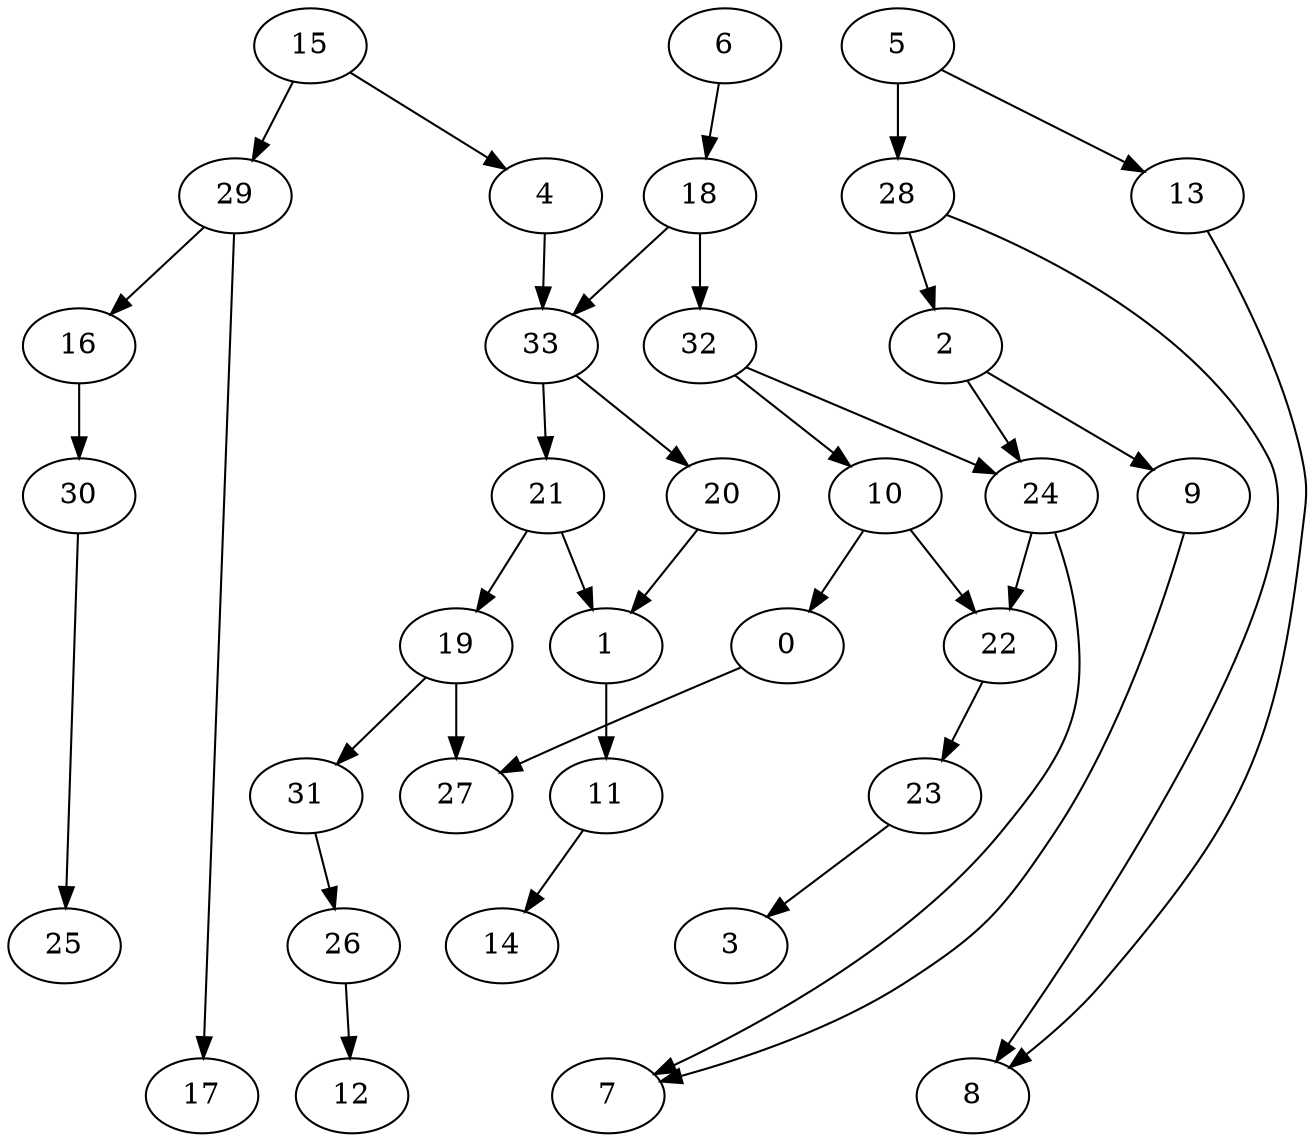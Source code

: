 digraph g {
0;
1;
2;
3;
4;
5;
6;
7;
8;
9;
10;
11;
12;
13;
14;
15;
16;
17;
18;
19;
20;
21;
22;
23;
24;
25;
26;
27;
28;
29;
30;
31;
32;
33;
0 -> 27 [weight=0];
1 -> 11 [weight=1];
2 -> 24 [weight=0];
2 -> 9 [weight=0];
4 -> 33 [weight=0];
5 -> 13 [weight=0];
5 -> 28 [weight=2];
6 -> 18 [weight=0];
9 -> 7 [weight=0];
10 -> 0 [weight=0];
10 -> 22 [weight=0];
11 -> 14 [weight=0];
13 -> 8 [weight=0];
15 -> 29 [weight=0];
15 -> 4 [weight=0];
16 -> 30 [weight=0];
18 -> 32 [weight=1];
18 -> 33 [weight=0];
19 -> 27 [weight=1];
19 -> 31 [weight=0];
20 -> 1 [weight=0];
21 -> 1 [weight=0];
21 -> 19 [weight=0];
22 -> 23 [weight=0];
23 -> 3 [weight=0];
24 -> 7 [weight=0];
24 -> 22 [weight=0];
26 -> 12 [weight=0];
28 -> 2 [weight=0];
28 -> 8 [weight=0];
29 -> 16 [weight=0];
29 -> 17 [weight=0];
30 -> 25 [weight=0];
31 -> 26 [weight=0];
32 -> 10 [weight=0];
32 -> 24 [weight=0];
33 -> 20 [weight=0];
33 -> 21 [weight=0];
}
